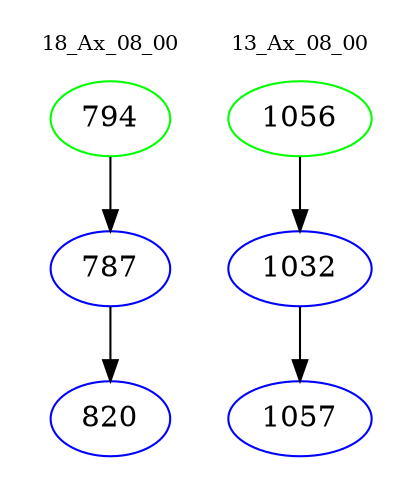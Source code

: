 digraph{
subgraph cluster_0 {
color = white
label = "18_Ax_08_00";
fontsize=10;
T0_794 [label="794", color="green"]
T0_794 -> T0_787 [color="black"]
T0_787 [label="787", color="blue"]
T0_787 -> T0_820 [color="black"]
T0_820 [label="820", color="blue"]
}
subgraph cluster_1 {
color = white
label = "13_Ax_08_00";
fontsize=10;
T1_1056 [label="1056", color="green"]
T1_1056 -> T1_1032 [color="black"]
T1_1032 [label="1032", color="blue"]
T1_1032 -> T1_1057 [color="black"]
T1_1057 [label="1057", color="blue"]
}
}
